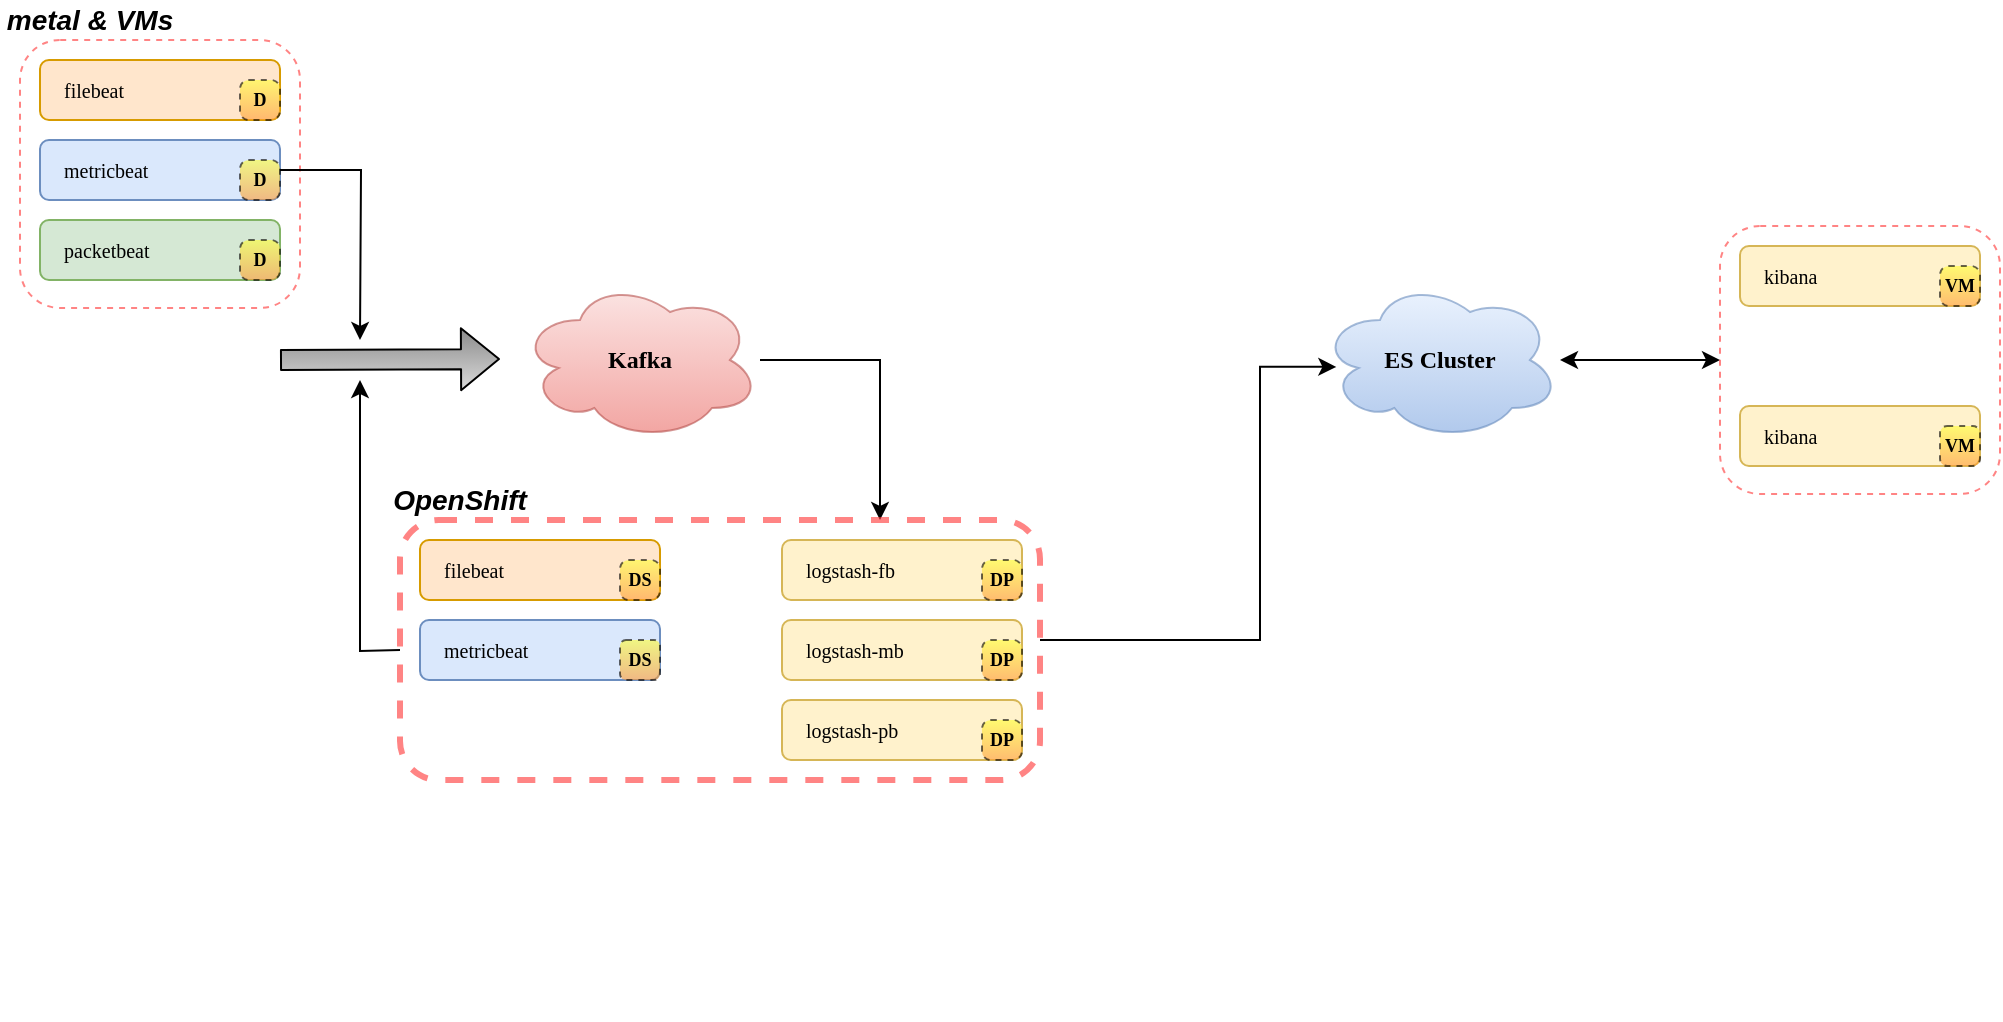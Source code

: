 <mxfile version="12.9.5" type="github">
  <diagram id="GZ8h7QL0BpFVQE84wsnc" name="Page-1">
    <mxGraphModel dx="1373" dy="814" grid="1" gridSize="10" guides="1" tooltips="1" connect="1" arrows="1" fold="1" page="1" pageScale="1" pageWidth="1600" pageHeight="900" math="0" shadow="0">
      <root>
        <mxCell id="0" />
        <mxCell id="1" parent="0" />
        <mxCell id="uBAFbdJrFAXVK9lNb5VW-20" style="edgeStyle=orthogonalEdgeStyle;rounded=0;orthogonalLoop=1;jettySize=auto;html=1;entryX=0.75;entryY=0;entryDx=0;entryDy=0;startArrow=none;startFill=0;fillColor=#8A8A8A;gradientColor=#DBDBDB;fontSize=14;" parent="1" source="xnrWjppSDBu8TEkVuI01-1" edge="1">
          <mxGeometry relative="1" as="geometry">
            <Array as="points">
              <mxPoint x="520" y="520" />
            </Array>
            <mxPoint x="520" y="600" as="targetPoint" />
          </mxGeometry>
        </mxCell>
        <mxCell id="xnrWjppSDBu8TEkVuI01-1" value="&lt;div style=&quot;text-align: center; font-size: 12px;&quot;&gt;&lt;span style=&quot;font-size: 12px;&quot;&gt;Kafka&lt;/span&gt;&lt;/div&gt;" style="ellipse;shape=cloud;whiteSpace=wrap;html=1;rounded=0;strokeColor=#b85450;strokeWidth=1;fillColor=#f8cecc;gradientColor=#ea6b66;fontFamily=Verdana;fontSize=12;opacity=60;align=center;fontStyle=1" parent="1" vertex="1">
          <mxGeometry x="340" y="480" width="120" height="80" as="geometry" />
        </mxCell>
        <mxCell id="xnrWjppSDBu8TEkVuI01-15" value="" style="group" parent="1" vertex="1" connectable="0">
          <mxGeometry x="90" y="360" width="140" height="134" as="geometry" />
        </mxCell>
        <mxCell id="xnrWjppSDBu8TEkVuI01-3" value="" style="rounded=1;whiteSpace=wrap;html=1;strokeColor=#FF3333;strokeWidth=1;fillColor=none;fontFamily=Verdana;fontSize=10;opacity=60;align=left;dashed=1;" parent="xnrWjppSDBu8TEkVuI01-15" vertex="1">
          <mxGeometry width="140" height="134" as="geometry" />
        </mxCell>
        <mxCell id="xnrWjppSDBu8TEkVuI01-4" value="filebeat" style="rounded=1;whiteSpace=wrap;html=1;strokeColor=#d79b00;strokeWidth=1;fillColor=#ffe6cc;fontFamily=Verdana;fontSize=10;align=left;spacingLeft=10;" parent="xnrWjppSDBu8TEkVuI01-15" vertex="1">
          <mxGeometry x="10" y="10" width="120" height="30" as="geometry" />
        </mxCell>
        <mxCell id="xnrWjppSDBu8TEkVuI01-6" value="metricbeat" style="rounded=1;whiteSpace=wrap;html=1;strokeColor=#6c8ebf;strokeWidth=1;fillColor=#dae8fc;fontFamily=Verdana;fontSize=10;align=left;spacingLeft=10;" parent="xnrWjppSDBu8TEkVuI01-15" vertex="1">
          <mxGeometry x="10" y="50" width="120" height="30" as="geometry" />
        </mxCell>
        <mxCell id="xnrWjppSDBu8TEkVuI01-9" value="packetbeat" style="rounded=1;whiteSpace=wrap;html=1;strokeColor=#82b366;strokeWidth=1;fillColor=#d5e8d4;fontFamily=Verdana;fontSize=10;align=left;spacingLeft=10;" parent="xnrWjppSDBu8TEkVuI01-15" vertex="1">
          <mxGeometry x="10" y="90" width="120" height="30" as="geometry" />
        </mxCell>
        <mxCell id="_DbJdNK9kfvYFLJZbatp-1" value="D" style="rounded=1;whiteSpace=wrap;html=1;fontSize=9;fontStyle=1;gradientColor=#FF9933;fillColor=#FFFF33;fontFamily=Verdana;dashed=1;opacity=60;arcSize=22;" vertex="1" parent="xnrWjppSDBu8TEkVuI01-15">
          <mxGeometry x="110" y="20" width="20" height="20" as="geometry" />
        </mxCell>
        <mxCell id="_DbJdNK9kfvYFLJZbatp-2" value="D" style="rounded=1;whiteSpace=wrap;html=1;fontSize=9;fontStyle=1;gradientColor=#FF9933;fillColor=#FFFF33;fontFamily=Verdana;dashed=1;opacity=60;arcSize=22;" vertex="1" parent="xnrWjppSDBu8TEkVuI01-15">
          <mxGeometry x="110" y="60" width="20" height="20" as="geometry" />
        </mxCell>
        <mxCell id="_DbJdNK9kfvYFLJZbatp-3" value="D" style="rounded=1;whiteSpace=wrap;html=1;fontSize=9;fontStyle=1;gradientColor=#FF9933;fillColor=#FFFF33;fontFamily=Verdana;dashed=1;opacity=60;arcSize=22;" vertex="1" parent="xnrWjppSDBu8TEkVuI01-15">
          <mxGeometry x="110" y="100" width="20" height="20" as="geometry" />
        </mxCell>
        <mxCell id="xnrWjppSDBu8TEkVuI01-74" style="edgeStyle=orthogonalEdgeStyle;rounded=0;orthogonalLoop=1;jettySize=auto;html=1;entryX=0;entryY=0.5;entryDx=0;entryDy=0;startArrow=classic;startFill=1;" parent="1" source="xnrWjppSDBu8TEkVuI01-67" target="xnrWjppSDBu8TEkVuI01-71" edge="1">
          <mxGeometry relative="1" as="geometry" />
        </mxCell>
        <mxCell id="xnrWjppSDBu8TEkVuI01-67" value="&lt;div style=&quot;text-align: center ; font-size: 12px&quot;&gt;&lt;span style=&quot;font-size: 12px&quot;&gt;ES Cluster&lt;/span&gt;&lt;/div&gt;" style="ellipse;shape=cloud;whiteSpace=wrap;html=1;rounded=0;strokeColor=#6c8ebf;strokeWidth=1;fillColor=#dae8fc;gradientColor=#7ea6e0;fontFamily=Verdana;fontSize=12;opacity=60;align=center;fontStyle=1" parent="1" vertex="1">
          <mxGeometry x="740" y="480" width="120" height="80" as="geometry" />
        </mxCell>
        <mxCell id="xnrWjppSDBu8TEkVuI01-69" value="" style="group" parent="1" vertex="1" connectable="0">
          <mxGeometry x="940" y="453" width="140" height="134" as="geometry" />
        </mxCell>
        <mxCell id="xnrWjppSDBu8TEkVuI01-70" value="" style="group" parent="xnrWjppSDBu8TEkVuI01-69" vertex="1" connectable="0">
          <mxGeometry width="140" height="134" as="geometry" />
        </mxCell>
        <mxCell id="xnrWjppSDBu8TEkVuI01-71" value="" style="rounded=1;whiteSpace=wrap;html=1;strokeColor=#FF3333;strokeWidth=1;fillColor=none;fontFamily=Verdana;fontSize=10;opacity=60;align=left;dashed=1;" parent="xnrWjppSDBu8TEkVuI01-70" vertex="1">
          <mxGeometry width="140" height="134" as="geometry" />
        </mxCell>
        <mxCell id="xnrWjppSDBu8TEkVuI01-72" value="kibana" style="rounded=1;whiteSpace=wrap;html=1;strokeColor=#d6b656;strokeWidth=1;fillColor=#fff2cc;fontFamily=Verdana;fontSize=10;align=left;spacingLeft=10;" parent="xnrWjppSDBu8TEkVuI01-70" vertex="1">
          <mxGeometry x="10" y="10" width="120" height="30" as="geometry" />
        </mxCell>
        <mxCell id="xnrWjppSDBu8TEkVuI01-73" value="kibana" style="rounded=1;whiteSpace=wrap;html=1;strokeColor=#d6b656;strokeWidth=1;fillColor=#fff2cc;fontFamily=Verdana;fontSize=10;align=left;spacingLeft=10;" parent="xnrWjppSDBu8TEkVuI01-70" vertex="1">
          <mxGeometry x="10" y="90" width="120" height="30" as="geometry" />
        </mxCell>
        <mxCell id="GJRlD4kEulTE51JU0osP-2" value="VM" style="rounded=1;whiteSpace=wrap;html=1;fontSize=9;fontStyle=1;gradientColor=#FF9933;fillColor=#FFFF33;fontFamily=Verdana;dashed=1;opacity=60;arcSize=22;" parent="xnrWjppSDBu8TEkVuI01-70" vertex="1">
          <mxGeometry x="110" y="20" width="20" height="20" as="geometry" />
        </mxCell>
        <mxCell id="GJRlD4kEulTE51JU0osP-1" value="VM" style="rounded=1;whiteSpace=wrap;html=1;fontSize=9;fontStyle=1;gradientColor=#FF9933;fillColor=#FFFF33;fontFamily=Verdana;dashed=1;opacity=60;arcSize=18;" parent="xnrWjppSDBu8TEkVuI01-70" vertex="1">
          <mxGeometry x="110" y="100" width="20" height="20" as="geometry" />
        </mxCell>
        <mxCell id="rvDjTY9M8Ar2wrNe7Sa7-16" value="&lt;b&gt;&lt;i&gt;&lt;font style=&quot;font-size: 14px&quot;&gt;metal &amp;amp; VMs&lt;/font&gt;&lt;/i&gt;&lt;/b&gt;" style="text;html=1;strokeColor=none;fillColor=none;align=center;verticalAlign=middle;whiteSpace=wrap;rounded=0;" parent="1" vertex="1">
          <mxGeometry x="80" y="340" width="90" height="20" as="geometry" />
        </mxCell>
        <mxCell id="uBAFbdJrFAXVK9lNb5VW-14" style="edgeStyle=orthogonalEdgeStyle;rounded=0;orthogonalLoop=1;jettySize=auto;html=1;entryX=0.068;entryY=0.543;entryDx=0;entryDy=0;entryPerimeter=0;startArrow=none;startFill=0;fontSize=14;" parent="1" target="xnrWjppSDBu8TEkVuI01-67" edge="1">
          <mxGeometry relative="1" as="geometry">
            <Array as="points">
              <mxPoint x="710" y="660" />
              <mxPoint x="710" y="523" />
            </Array>
            <mxPoint x="600" y="660" as="sourcePoint" />
          </mxGeometry>
        </mxCell>
        <mxCell id="uBAFbdJrFAXVK9lNb5VW-15" value="" style="shape=flexArrow;endArrow=classic;html=1;fontSize=14;fillColor=#8A8A8A;gradientColor=#DBDBDB;" parent="1" edge="1">
          <mxGeometry width="50" height="50" relative="1" as="geometry">
            <mxPoint x="220" y="520" as="sourcePoint" />
            <mxPoint x="330" y="519.5" as="targetPoint" />
          </mxGeometry>
        </mxCell>
        <mxCell id="uBAFbdJrFAXVK9lNb5VW-17" style="edgeStyle=orthogonalEdgeStyle;rounded=0;orthogonalLoop=1;jettySize=auto;html=1;startArrow=none;startFill=0;fillColor=#8A8A8A;gradientColor=#DBDBDB;fontSize=14;" parent="1" edge="1">
          <mxGeometry relative="1" as="geometry">
            <mxPoint x="260" y="530" as="targetPoint" />
            <mxPoint x="280" y="665" as="sourcePoint" />
          </mxGeometry>
        </mxCell>
        <mxCell id="uBAFbdJrFAXVK9lNb5VW-18" style="edgeStyle=orthogonalEdgeStyle;rounded=0;orthogonalLoop=1;jettySize=auto;html=1;startArrow=none;startFill=0;fillColor=#8A8A8A;gradientColor=#DBDBDB;fontSize=14;" parent="1" source="xnrWjppSDBu8TEkVuI01-6" edge="1">
          <mxGeometry relative="1" as="geometry">
            <mxPoint x="260" y="510" as="targetPoint" />
          </mxGeometry>
        </mxCell>
        <mxCell id="GJRlD4kEulTE51JU0osP-7" value="" style="group" parent="1" vertex="1" connectable="0">
          <mxGeometry x="280" y="600" width="320" height="250" as="geometry" />
        </mxCell>
        <mxCell id="GJRlD4kEulTE51JU0osP-23" value="" style="group" parent="1" vertex="1" connectable="0">
          <mxGeometry x="280" y="600" width="320" height="130" as="geometry" />
        </mxCell>
        <mxCell id="GJRlD4kEulTE51JU0osP-24" value="" style="rounded=1;whiteSpace=wrap;html=1;strokeColor=#FF3333;strokeWidth=3;fillColor=none;fontFamily=Verdana;fontSize=10;opacity=60;align=left;dashed=1;" parent="GJRlD4kEulTE51JU0osP-23" vertex="1">
          <mxGeometry width="320" height="130" as="geometry" />
        </mxCell>
        <mxCell id="GJRlD4kEulTE51JU0osP-25" value="filebeat" style="rounded=1;whiteSpace=wrap;html=1;strokeColor=#d79b00;strokeWidth=1;fillColor=#ffe6cc;fontFamily=Verdana;fontSize=10;align=left;spacingLeft=10;" parent="GJRlD4kEulTE51JU0osP-23" vertex="1">
          <mxGeometry x="10" y="10" width="120" height="30" as="geometry" />
        </mxCell>
        <mxCell id="GJRlD4kEulTE51JU0osP-26" value="metricbeat" style="rounded=1;whiteSpace=wrap;html=1;strokeColor=#6c8ebf;strokeWidth=1;fillColor=#dae8fc;fontFamily=Verdana;fontSize=10;align=left;spacingLeft=10;" parent="GJRlD4kEulTE51JU0osP-23" vertex="1">
          <mxGeometry x="10" y="50" width="120" height="30" as="geometry" />
        </mxCell>
        <mxCell id="GJRlD4kEulTE51JU0osP-27" value="DS" style="rounded=1;whiteSpace=wrap;html=1;fontSize=9;fontStyle=1;gradientColor=#FF9933;fillColor=#FFFF33;fontFamily=Verdana;dashed=1;opacity=60;arcSize=22;" parent="GJRlD4kEulTE51JU0osP-23" vertex="1">
          <mxGeometry x="110" y="20" width="20" height="20" as="geometry" />
        </mxCell>
        <mxCell id="GJRlD4kEulTE51JU0osP-28" value="DS" style="rounded=1;whiteSpace=wrap;html=1;fontSize=9;fontStyle=1;gradientColor=#FF9933;fillColor=#FFFF33;fontFamily=Verdana;dashed=1;opacity=60;" parent="GJRlD4kEulTE51JU0osP-23" vertex="1">
          <mxGeometry x="110" y="60" width="20" height="20" as="geometry" />
        </mxCell>
        <mxCell id="GJRlD4kEulTE51JU0osP-29" style="edgeStyle=orthogonalEdgeStyle;rounded=0;orthogonalLoop=1;jettySize=auto;html=1;exitX=0.5;exitY=1;exitDx=0;exitDy=0;startArrow=none;startFill=0;fontSize=14;" parent="GJRlD4kEulTE51JU0osP-23" source="GJRlD4kEulTE51JU0osP-24" target="GJRlD4kEulTE51JU0osP-24" edge="1">
          <mxGeometry relative="1" as="geometry" />
        </mxCell>
        <mxCell id="GJRlD4kEulTE51JU0osP-30" value="logstash-fb" style="rounded=1;whiteSpace=wrap;html=1;strokeColor=#d6b656;strokeWidth=1;fillColor=#fff2cc;fontFamily=Verdana;fontSize=10;align=left;spacingLeft=10;" parent="GJRlD4kEulTE51JU0osP-23" vertex="1">
          <mxGeometry x="191" y="10" width="120" height="30" as="geometry" />
        </mxCell>
        <mxCell id="GJRlD4kEulTE51JU0osP-31" value="DP" style="rounded=1;whiteSpace=wrap;html=1;fontSize=9;fontStyle=1;gradientColor=#FF9933;fillColor=#FFFF33;fontFamily=Verdana;dashed=1;opacity=60;arcSize=22;" parent="GJRlD4kEulTE51JU0osP-23" vertex="1">
          <mxGeometry x="291" y="20" width="20" height="20" as="geometry" />
        </mxCell>
        <mxCell id="GJRlD4kEulTE51JU0osP-32" value="logstash-mb" style="rounded=1;whiteSpace=wrap;html=1;strokeColor=#d6b656;strokeWidth=1;fillColor=#fff2cc;fontFamily=Verdana;fontSize=10;align=left;spacingLeft=10;" parent="GJRlD4kEulTE51JU0osP-23" vertex="1">
          <mxGeometry x="191" y="50" width="120" height="30" as="geometry" />
        </mxCell>
        <mxCell id="GJRlD4kEulTE51JU0osP-33" value="DP" style="rounded=1;whiteSpace=wrap;html=1;fontSize=9;fontStyle=1;gradientColor=#FF9933;fillColor=#FFFF33;fontFamily=Verdana;dashed=1;opacity=60;arcSize=22;" parent="GJRlD4kEulTE51JU0osP-23" vertex="1">
          <mxGeometry x="291" y="60" width="20" height="20" as="geometry" />
        </mxCell>
        <mxCell id="GJRlD4kEulTE51JU0osP-34" value="logstash-pb" style="rounded=1;whiteSpace=wrap;html=1;strokeColor=#d6b656;strokeWidth=1;fillColor=#fff2cc;fontFamily=Verdana;fontSize=10;align=left;spacingLeft=10;" parent="GJRlD4kEulTE51JU0osP-23" vertex="1">
          <mxGeometry x="191" y="90" width="120" height="30" as="geometry" />
        </mxCell>
        <mxCell id="GJRlD4kEulTE51JU0osP-35" value="DP" style="rounded=1;whiteSpace=wrap;html=1;fontSize=9;fontStyle=1;gradientColor=#FF9933;fillColor=#FFFF33;fontFamily=Verdana;dashed=1;opacity=60;arcSize=22;" parent="GJRlD4kEulTE51JU0osP-23" vertex="1">
          <mxGeometry x="291" y="100" width="20" height="20" as="geometry" />
        </mxCell>
        <mxCell id="GJRlD4kEulTE51JU0osP-36" value="OpenShift" style="text;html=1;strokeColor=none;fillColor=none;align=center;verticalAlign=middle;whiteSpace=wrap;rounded=0;fontStyle=3;fontSize=14;" parent="1" vertex="1">
          <mxGeometry x="290" y="580" width="40" height="20" as="geometry" />
        </mxCell>
      </root>
    </mxGraphModel>
  </diagram>
</mxfile>
